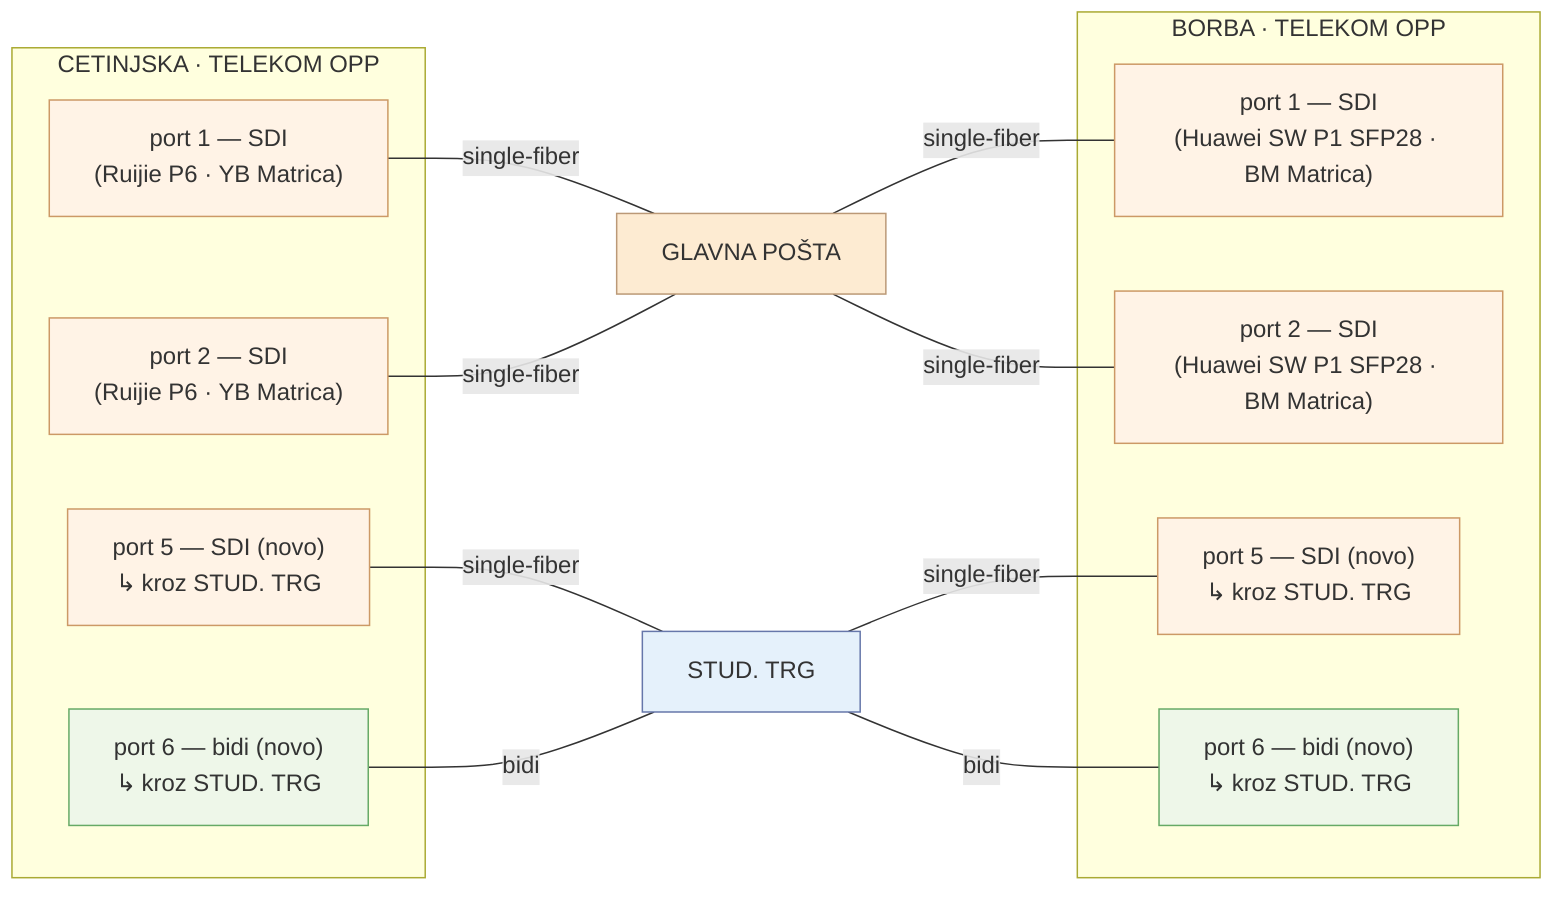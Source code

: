 flowchart LR

%% LOKACIJE
subgraph CET["CETINJSKA · TELEKOM OPP"]
direction TB
  CET1["port 1 — SDI\n(Ruijie P6 · YB Matrica)"]:::sdi
  CET2["port 2 — SDI\n(Ruijie P6 · YB Matrica)"]:::sdi
  CET5["port 5 — SDI (novo)\n↳ kroz STUD. TRG"]:::sdi
  CET6["port 6 — bidi (novo)\n↳ kroz STUD. TRG"]:::bidi
end

subgraph BOR["BORBA · TELEKOM OPP"]
direction TB
  BOR1["port 1 — SDI\n(Huawei SW P1 SFP28 · BM Matrica)"]:::sdi
  BOR2["port 2 — SDI\n(Huawei SW P1 SFP28 · BM Matrica)"]:::sdi
  BOR5["port 5 — SDI (novo)\n↳ kroz STUD. TRG"]:::sdi
  BOR6["port 6 — bidi (novo)\n↳ kroz STUD. TRG"]:::bidi
end

%% TRANZITNI ČVOROVI
GP["GLAVNA POŠTA"]:::gp
ST["STUD. TRG"]:::st

%% VEZE — SINGLE-FIBER
CET1 ---|"single-fiber"| GP ---|"single-fiber"| BOR1
CET2 ---|"single-fiber"| GP ---|"single-fiber"| BOR2

CET5 ---|"single-fiber"| ST ---|"single-fiber"| BOR5

%% VEZE — BIDI (2 vlakna / port-par)
CET6 -- "bidi" --- ST -- "bidi" --- BOR6

%% STILOVI
classDef sdi fill:#fff3e6,stroke:#c96,stroke-width:1px;
classDef free fill:#f7f7f7,stroke:#bbb,stroke-width:1px,stroke-dasharray:3 2;
classDef gp fill:#fdebd2,stroke:#b97,stroke-width:1px;
classDef st fill:#e5f1fb,stroke:#67a,stroke-width:1px;
classDef bidi fill:#eef7e9,stroke:#6a6,stroke-width:1px;